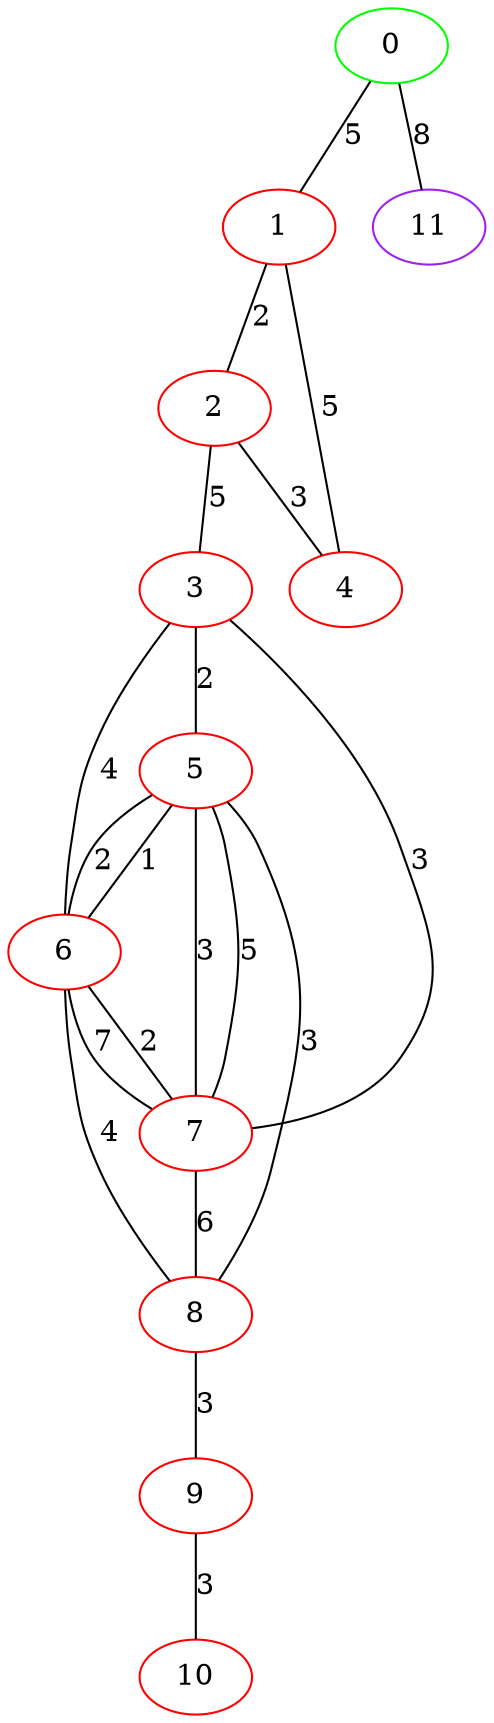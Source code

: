 graph "" {
0 [color=green, weight=2];
1 [color=red, weight=1];
2 [color=red, weight=1];
3 [color=red, weight=1];
4 [color=red, weight=1];
5 [color=red, weight=1];
6 [color=red, weight=1];
7 [color=red, weight=1];
8 [color=red, weight=1];
9 [color=red, weight=1];
10 [color=red, weight=1];
11 [color=purple, weight=4];
0 -- 1  [key=0, label=5];
0 -- 11  [key=0, label=8];
1 -- 2  [key=0, label=2];
1 -- 4  [key=0, label=5];
2 -- 3  [key=0, label=5];
2 -- 4  [key=0, label=3];
3 -- 5  [key=0, label=2];
3 -- 6  [key=0, label=4];
3 -- 7  [key=0, label=3];
5 -- 8  [key=0, label=3];
5 -- 6  [key=0, label=1];
5 -- 6  [key=1, label=2];
5 -- 7  [key=0, label=3];
5 -- 7  [key=1, label=5];
6 -- 8  [key=0, label=4];
6 -- 7  [key=0, label=2];
6 -- 7  [key=1, label=7];
7 -- 8  [key=0, label=6];
8 -- 9  [key=0, label=3];
9 -- 10  [key=0, label=3];
}
